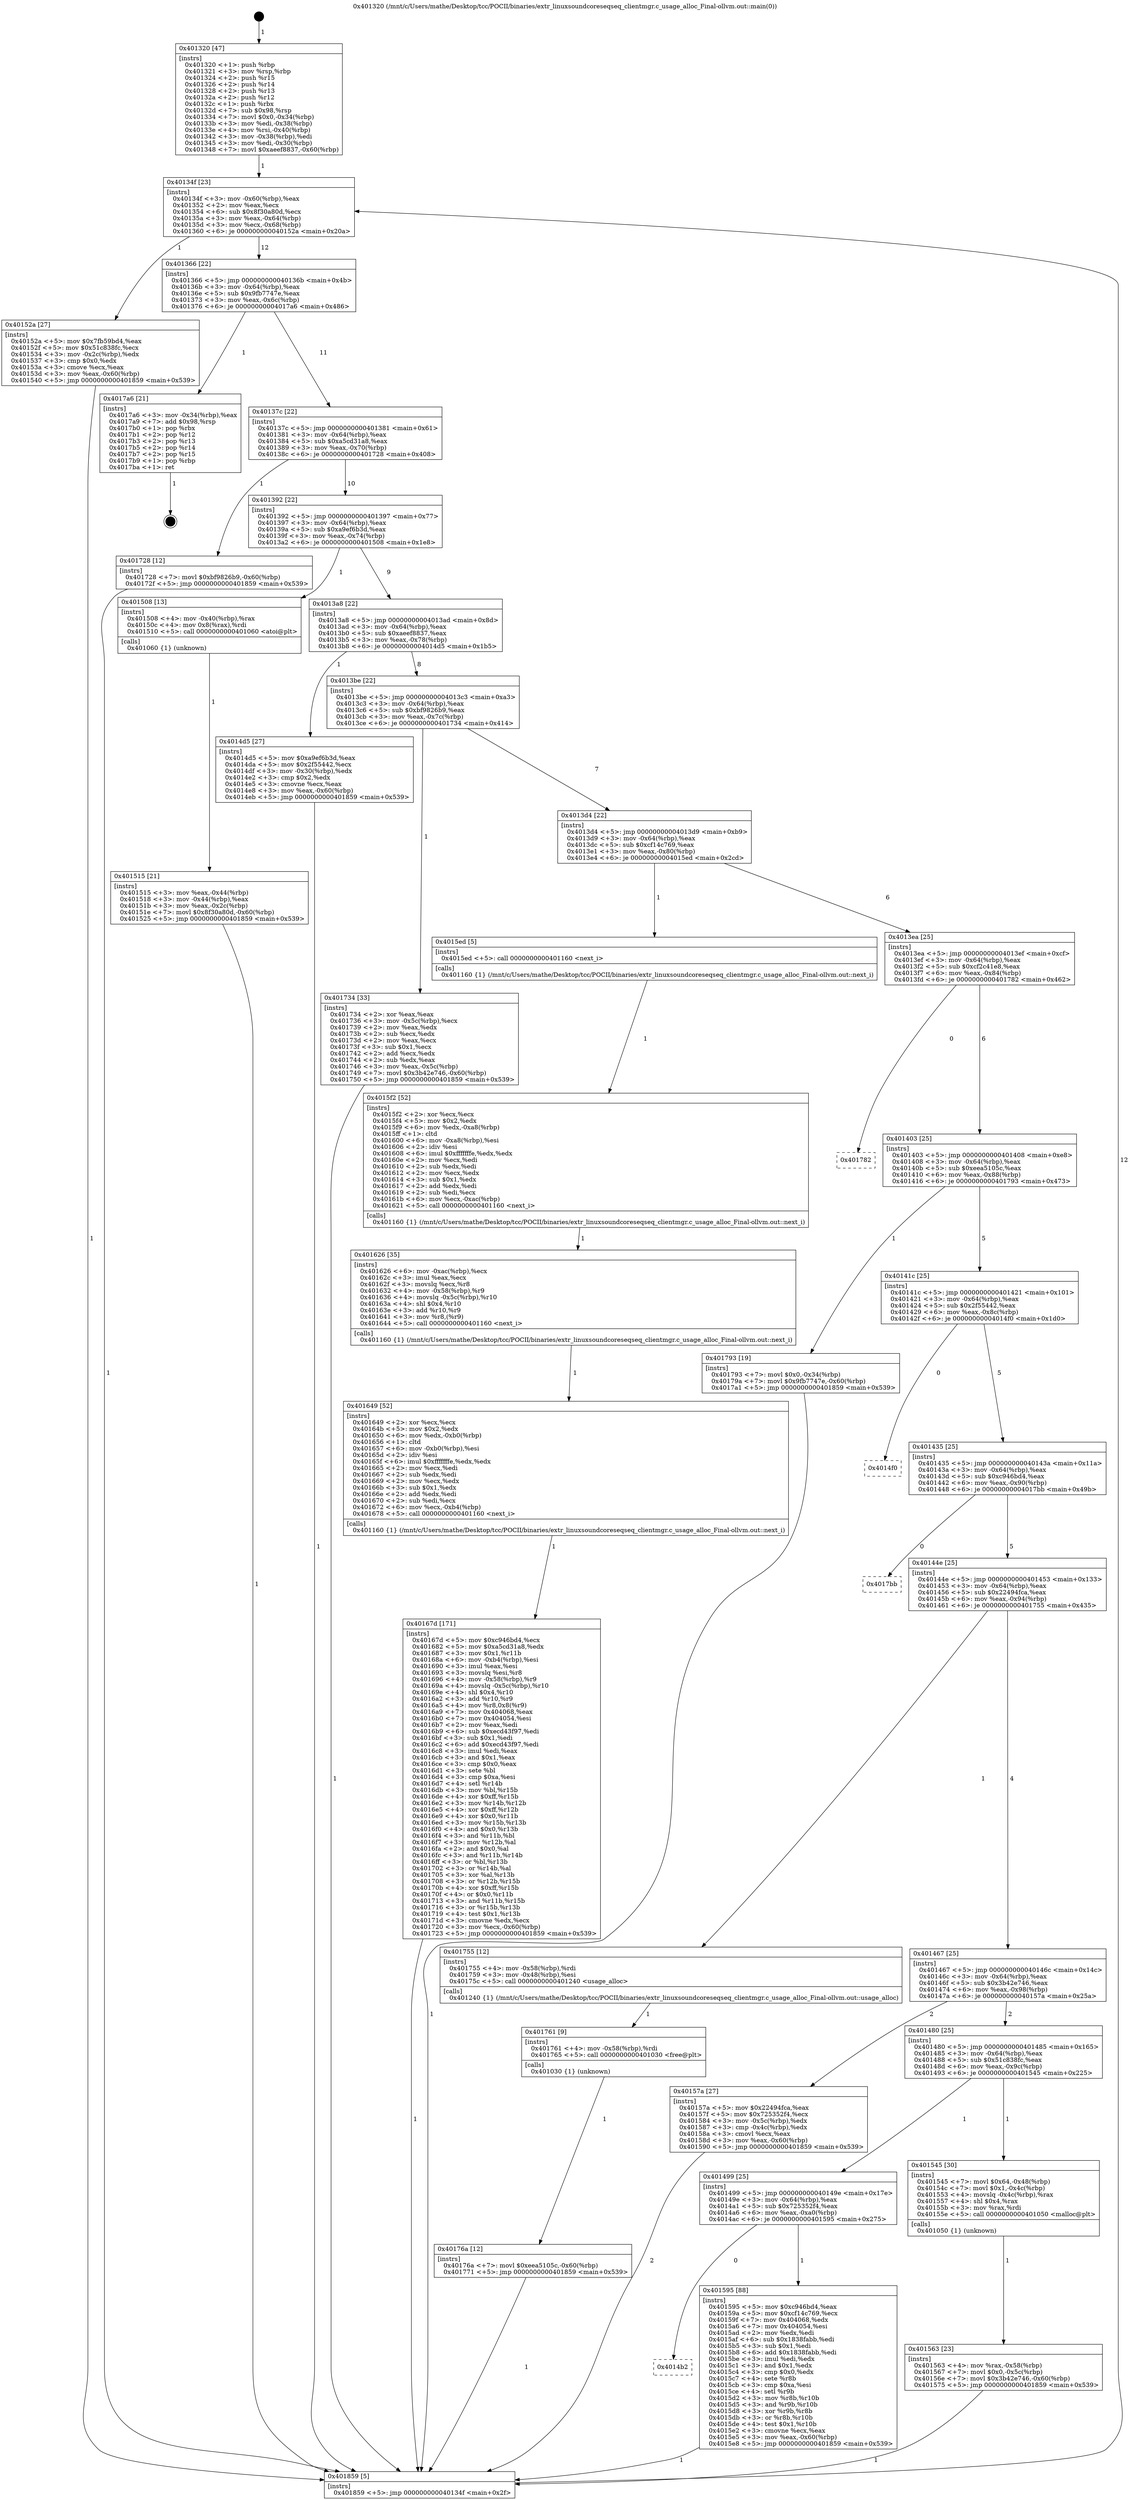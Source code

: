 digraph "0x401320" {
  label = "0x401320 (/mnt/c/Users/mathe/Desktop/tcc/POCII/binaries/extr_linuxsoundcoreseqseq_clientmgr.c_usage_alloc_Final-ollvm.out::main(0))"
  labelloc = "t"
  node[shape=record]

  Entry [label="",width=0.3,height=0.3,shape=circle,fillcolor=black,style=filled]
  "0x40134f" [label="{
     0x40134f [23]\l
     | [instrs]\l
     &nbsp;&nbsp;0x40134f \<+3\>: mov -0x60(%rbp),%eax\l
     &nbsp;&nbsp;0x401352 \<+2\>: mov %eax,%ecx\l
     &nbsp;&nbsp;0x401354 \<+6\>: sub $0x8f30a80d,%ecx\l
     &nbsp;&nbsp;0x40135a \<+3\>: mov %eax,-0x64(%rbp)\l
     &nbsp;&nbsp;0x40135d \<+3\>: mov %ecx,-0x68(%rbp)\l
     &nbsp;&nbsp;0x401360 \<+6\>: je 000000000040152a \<main+0x20a\>\l
  }"]
  "0x40152a" [label="{
     0x40152a [27]\l
     | [instrs]\l
     &nbsp;&nbsp;0x40152a \<+5\>: mov $0x7fb59bd4,%eax\l
     &nbsp;&nbsp;0x40152f \<+5\>: mov $0x51c838fc,%ecx\l
     &nbsp;&nbsp;0x401534 \<+3\>: mov -0x2c(%rbp),%edx\l
     &nbsp;&nbsp;0x401537 \<+3\>: cmp $0x0,%edx\l
     &nbsp;&nbsp;0x40153a \<+3\>: cmove %ecx,%eax\l
     &nbsp;&nbsp;0x40153d \<+3\>: mov %eax,-0x60(%rbp)\l
     &nbsp;&nbsp;0x401540 \<+5\>: jmp 0000000000401859 \<main+0x539\>\l
  }"]
  "0x401366" [label="{
     0x401366 [22]\l
     | [instrs]\l
     &nbsp;&nbsp;0x401366 \<+5\>: jmp 000000000040136b \<main+0x4b\>\l
     &nbsp;&nbsp;0x40136b \<+3\>: mov -0x64(%rbp),%eax\l
     &nbsp;&nbsp;0x40136e \<+5\>: sub $0x9fb7747e,%eax\l
     &nbsp;&nbsp;0x401373 \<+3\>: mov %eax,-0x6c(%rbp)\l
     &nbsp;&nbsp;0x401376 \<+6\>: je 00000000004017a6 \<main+0x486\>\l
  }"]
  Exit [label="",width=0.3,height=0.3,shape=circle,fillcolor=black,style=filled,peripheries=2]
  "0x4017a6" [label="{
     0x4017a6 [21]\l
     | [instrs]\l
     &nbsp;&nbsp;0x4017a6 \<+3\>: mov -0x34(%rbp),%eax\l
     &nbsp;&nbsp;0x4017a9 \<+7\>: add $0x98,%rsp\l
     &nbsp;&nbsp;0x4017b0 \<+1\>: pop %rbx\l
     &nbsp;&nbsp;0x4017b1 \<+2\>: pop %r12\l
     &nbsp;&nbsp;0x4017b3 \<+2\>: pop %r13\l
     &nbsp;&nbsp;0x4017b5 \<+2\>: pop %r14\l
     &nbsp;&nbsp;0x4017b7 \<+2\>: pop %r15\l
     &nbsp;&nbsp;0x4017b9 \<+1\>: pop %rbp\l
     &nbsp;&nbsp;0x4017ba \<+1\>: ret\l
  }"]
  "0x40137c" [label="{
     0x40137c [22]\l
     | [instrs]\l
     &nbsp;&nbsp;0x40137c \<+5\>: jmp 0000000000401381 \<main+0x61\>\l
     &nbsp;&nbsp;0x401381 \<+3\>: mov -0x64(%rbp),%eax\l
     &nbsp;&nbsp;0x401384 \<+5\>: sub $0xa5cd31a8,%eax\l
     &nbsp;&nbsp;0x401389 \<+3\>: mov %eax,-0x70(%rbp)\l
     &nbsp;&nbsp;0x40138c \<+6\>: je 0000000000401728 \<main+0x408\>\l
  }"]
  "0x40176a" [label="{
     0x40176a [12]\l
     | [instrs]\l
     &nbsp;&nbsp;0x40176a \<+7\>: movl $0xeea5105c,-0x60(%rbp)\l
     &nbsp;&nbsp;0x401771 \<+5\>: jmp 0000000000401859 \<main+0x539\>\l
  }"]
  "0x401728" [label="{
     0x401728 [12]\l
     | [instrs]\l
     &nbsp;&nbsp;0x401728 \<+7\>: movl $0xbf9826b9,-0x60(%rbp)\l
     &nbsp;&nbsp;0x40172f \<+5\>: jmp 0000000000401859 \<main+0x539\>\l
  }"]
  "0x401392" [label="{
     0x401392 [22]\l
     | [instrs]\l
     &nbsp;&nbsp;0x401392 \<+5\>: jmp 0000000000401397 \<main+0x77\>\l
     &nbsp;&nbsp;0x401397 \<+3\>: mov -0x64(%rbp),%eax\l
     &nbsp;&nbsp;0x40139a \<+5\>: sub $0xa9ef6b3d,%eax\l
     &nbsp;&nbsp;0x40139f \<+3\>: mov %eax,-0x74(%rbp)\l
     &nbsp;&nbsp;0x4013a2 \<+6\>: je 0000000000401508 \<main+0x1e8\>\l
  }"]
  "0x401761" [label="{
     0x401761 [9]\l
     | [instrs]\l
     &nbsp;&nbsp;0x401761 \<+4\>: mov -0x58(%rbp),%rdi\l
     &nbsp;&nbsp;0x401765 \<+5\>: call 0000000000401030 \<free@plt\>\l
     | [calls]\l
     &nbsp;&nbsp;0x401030 \{1\} (unknown)\l
  }"]
  "0x401508" [label="{
     0x401508 [13]\l
     | [instrs]\l
     &nbsp;&nbsp;0x401508 \<+4\>: mov -0x40(%rbp),%rax\l
     &nbsp;&nbsp;0x40150c \<+4\>: mov 0x8(%rax),%rdi\l
     &nbsp;&nbsp;0x401510 \<+5\>: call 0000000000401060 \<atoi@plt\>\l
     | [calls]\l
     &nbsp;&nbsp;0x401060 \{1\} (unknown)\l
  }"]
  "0x4013a8" [label="{
     0x4013a8 [22]\l
     | [instrs]\l
     &nbsp;&nbsp;0x4013a8 \<+5\>: jmp 00000000004013ad \<main+0x8d\>\l
     &nbsp;&nbsp;0x4013ad \<+3\>: mov -0x64(%rbp),%eax\l
     &nbsp;&nbsp;0x4013b0 \<+5\>: sub $0xaeef8837,%eax\l
     &nbsp;&nbsp;0x4013b5 \<+3\>: mov %eax,-0x78(%rbp)\l
     &nbsp;&nbsp;0x4013b8 \<+6\>: je 00000000004014d5 \<main+0x1b5\>\l
  }"]
  "0x40167d" [label="{
     0x40167d [171]\l
     | [instrs]\l
     &nbsp;&nbsp;0x40167d \<+5\>: mov $0xc946bd4,%ecx\l
     &nbsp;&nbsp;0x401682 \<+5\>: mov $0xa5cd31a8,%edx\l
     &nbsp;&nbsp;0x401687 \<+3\>: mov $0x1,%r11b\l
     &nbsp;&nbsp;0x40168a \<+6\>: mov -0xb4(%rbp),%esi\l
     &nbsp;&nbsp;0x401690 \<+3\>: imul %eax,%esi\l
     &nbsp;&nbsp;0x401693 \<+3\>: movslq %esi,%r8\l
     &nbsp;&nbsp;0x401696 \<+4\>: mov -0x58(%rbp),%r9\l
     &nbsp;&nbsp;0x40169a \<+4\>: movslq -0x5c(%rbp),%r10\l
     &nbsp;&nbsp;0x40169e \<+4\>: shl $0x4,%r10\l
     &nbsp;&nbsp;0x4016a2 \<+3\>: add %r10,%r9\l
     &nbsp;&nbsp;0x4016a5 \<+4\>: mov %r8,0x8(%r9)\l
     &nbsp;&nbsp;0x4016a9 \<+7\>: mov 0x404068,%eax\l
     &nbsp;&nbsp;0x4016b0 \<+7\>: mov 0x404054,%esi\l
     &nbsp;&nbsp;0x4016b7 \<+2\>: mov %eax,%edi\l
     &nbsp;&nbsp;0x4016b9 \<+6\>: sub $0xecd43f97,%edi\l
     &nbsp;&nbsp;0x4016bf \<+3\>: sub $0x1,%edi\l
     &nbsp;&nbsp;0x4016c2 \<+6\>: add $0xecd43f97,%edi\l
     &nbsp;&nbsp;0x4016c8 \<+3\>: imul %edi,%eax\l
     &nbsp;&nbsp;0x4016cb \<+3\>: and $0x1,%eax\l
     &nbsp;&nbsp;0x4016ce \<+3\>: cmp $0x0,%eax\l
     &nbsp;&nbsp;0x4016d1 \<+3\>: sete %bl\l
     &nbsp;&nbsp;0x4016d4 \<+3\>: cmp $0xa,%esi\l
     &nbsp;&nbsp;0x4016d7 \<+4\>: setl %r14b\l
     &nbsp;&nbsp;0x4016db \<+3\>: mov %bl,%r15b\l
     &nbsp;&nbsp;0x4016de \<+4\>: xor $0xff,%r15b\l
     &nbsp;&nbsp;0x4016e2 \<+3\>: mov %r14b,%r12b\l
     &nbsp;&nbsp;0x4016e5 \<+4\>: xor $0xff,%r12b\l
     &nbsp;&nbsp;0x4016e9 \<+4\>: xor $0x0,%r11b\l
     &nbsp;&nbsp;0x4016ed \<+3\>: mov %r15b,%r13b\l
     &nbsp;&nbsp;0x4016f0 \<+4\>: and $0x0,%r13b\l
     &nbsp;&nbsp;0x4016f4 \<+3\>: and %r11b,%bl\l
     &nbsp;&nbsp;0x4016f7 \<+3\>: mov %r12b,%al\l
     &nbsp;&nbsp;0x4016fa \<+2\>: and $0x0,%al\l
     &nbsp;&nbsp;0x4016fc \<+3\>: and %r11b,%r14b\l
     &nbsp;&nbsp;0x4016ff \<+3\>: or %bl,%r13b\l
     &nbsp;&nbsp;0x401702 \<+3\>: or %r14b,%al\l
     &nbsp;&nbsp;0x401705 \<+3\>: xor %al,%r13b\l
     &nbsp;&nbsp;0x401708 \<+3\>: or %r12b,%r15b\l
     &nbsp;&nbsp;0x40170b \<+4\>: xor $0xff,%r15b\l
     &nbsp;&nbsp;0x40170f \<+4\>: or $0x0,%r11b\l
     &nbsp;&nbsp;0x401713 \<+3\>: and %r11b,%r15b\l
     &nbsp;&nbsp;0x401716 \<+3\>: or %r15b,%r13b\l
     &nbsp;&nbsp;0x401719 \<+4\>: test $0x1,%r13b\l
     &nbsp;&nbsp;0x40171d \<+3\>: cmovne %edx,%ecx\l
     &nbsp;&nbsp;0x401720 \<+3\>: mov %ecx,-0x60(%rbp)\l
     &nbsp;&nbsp;0x401723 \<+5\>: jmp 0000000000401859 \<main+0x539\>\l
  }"]
  "0x4014d5" [label="{
     0x4014d5 [27]\l
     | [instrs]\l
     &nbsp;&nbsp;0x4014d5 \<+5\>: mov $0xa9ef6b3d,%eax\l
     &nbsp;&nbsp;0x4014da \<+5\>: mov $0x2f55442,%ecx\l
     &nbsp;&nbsp;0x4014df \<+3\>: mov -0x30(%rbp),%edx\l
     &nbsp;&nbsp;0x4014e2 \<+3\>: cmp $0x2,%edx\l
     &nbsp;&nbsp;0x4014e5 \<+3\>: cmovne %ecx,%eax\l
     &nbsp;&nbsp;0x4014e8 \<+3\>: mov %eax,-0x60(%rbp)\l
     &nbsp;&nbsp;0x4014eb \<+5\>: jmp 0000000000401859 \<main+0x539\>\l
  }"]
  "0x4013be" [label="{
     0x4013be [22]\l
     | [instrs]\l
     &nbsp;&nbsp;0x4013be \<+5\>: jmp 00000000004013c3 \<main+0xa3\>\l
     &nbsp;&nbsp;0x4013c3 \<+3\>: mov -0x64(%rbp),%eax\l
     &nbsp;&nbsp;0x4013c6 \<+5\>: sub $0xbf9826b9,%eax\l
     &nbsp;&nbsp;0x4013cb \<+3\>: mov %eax,-0x7c(%rbp)\l
     &nbsp;&nbsp;0x4013ce \<+6\>: je 0000000000401734 \<main+0x414\>\l
  }"]
  "0x401859" [label="{
     0x401859 [5]\l
     | [instrs]\l
     &nbsp;&nbsp;0x401859 \<+5\>: jmp 000000000040134f \<main+0x2f\>\l
  }"]
  "0x401320" [label="{
     0x401320 [47]\l
     | [instrs]\l
     &nbsp;&nbsp;0x401320 \<+1\>: push %rbp\l
     &nbsp;&nbsp;0x401321 \<+3\>: mov %rsp,%rbp\l
     &nbsp;&nbsp;0x401324 \<+2\>: push %r15\l
     &nbsp;&nbsp;0x401326 \<+2\>: push %r14\l
     &nbsp;&nbsp;0x401328 \<+2\>: push %r13\l
     &nbsp;&nbsp;0x40132a \<+2\>: push %r12\l
     &nbsp;&nbsp;0x40132c \<+1\>: push %rbx\l
     &nbsp;&nbsp;0x40132d \<+7\>: sub $0x98,%rsp\l
     &nbsp;&nbsp;0x401334 \<+7\>: movl $0x0,-0x34(%rbp)\l
     &nbsp;&nbsp;0x40133b \<+3\>: mov %edi,-0x38(%rbp)\l
     &nbsp;&nbsp;0x40133e \<+4\>: mov %rsi,-0x40(%rbp)\l
     &nbsp;&nbsp;0x401342 \<+3\>: mov -0x38(%rbp),%edi\l
     &nbsp;&nbsp;0x401345 \<+3\>: mov %edi,-0x30(%rbp)\l
     &nbsp;&nbsp;0x401348 \<+7\>: movl $0xaeef8837,-0x60(%rbp)\l
  }"]
  "0x401515" [label="{
     0x401515 [21]\l
     | [instrs]\l
     &nbsp;&nbsp;0x401515 \<+3\>: mov %eax,-0x44(%rbp)\l
     &nbsp;&nbsp;0x401518 \<+3\>: mov -0x44(%rbp),%eax\l
     &nbsp;&nbsp;0x40151b \<+3\>: mov %eax,-0x2c(%rbp)\l
     &nbsp;&nbsp;0x40151e \<+7\>: movl $0x8f30a80d,-0x60(%rbp)\l
     &nbsp;&nbsp;0x401525 \<+5\>: jmp 0000000000401859 \<main+0x539\>\l
  }"]
  "0x401649" [label="{
     0x401649 [52]\l
     | [instrs]\l
     &nbsp;&nbsp;0x401649 \<+2\>: xor %ecx,%ecx\l
     &nbsp;&nbsp;0x40164b \<+5\>: mov $0x2,%edx\l
     &nbsp;&nbsp;0x401650 \<+6\>: mov %edx,-0xb0(%rbp)\l
     &nbsp;&nbsp;0x401656 \<+1\>: cltd\l
     &nbsp;&nbsp;0x401657 \<+6\>: mov -0xb0(%rbp),%esi\l
     &nbsp;&nbsp;0x40165d \<+2\>: idiv %esi\l
     &nbsp;&nbsp;0x40165f \<+6\>: imul $0xfffffffe,%edx,%edx\l
     &nbsp;&nbsp;0x401665 \<+2\>: mov %ecx,%edi\l
     &nbsp;&nbsp;0x401667 \<+2\>: sub %edx,%edi\l
     &nbsp;&nbsp;0x401669 \<+2\>: mov %ecx,%edx\l
     &nbsp;&nbsp;0x40166b \<+3\>: sub $0x1,%edx\l
     &nbsp;&nbsp;0x40166e \<+2\>: add %edx,%edi\l
     &nbsp;&nbsp;0x401670 \<+2\>: sub %edi,%ecx\l
     &nbsp;&nbsp;0x401672 \<+6\>: mov %ecx,-0xb4(%rbp)\l
     &nbsp;&nbsp;0x401678 \<+5\>: call 0000000000401160 \<next_i\>\l
     | [calls]\l
     &nbsp;&nbsp;0x401160 \{1\} (/mnt/c/Users/mathe/Desktop/tcc/POCII/binaries/extr_linuxsoundcoreseqseq_clientmgr.c_usage_alloc_Final-ollvm.out::next_i)\l
  }"]
  "0x401734" [label="{
     0x401734 [33]\l
     | [instrs]\l
     &nbsp;&nbsp;0x401734 \<+2\>: xor %eax,%eax\l
     &nbsp;&nbsp;0x401736 \<+3\>: mov -0x5c(%rbp),%ecx\l
     &nbsp;&nbsp;0x401739 \<+2\>: mov %eax,%edx\l
     &nbsp;&nbsp;0x40173b \<+2\>: sub %ecx,%edx\l
     &nbsp;&nbsp;0x40173d \<+2\>: mov %eax,%ecx\l
     &nbsp;&nbsp;0x40173f \<+3\>: sub $0x1,%ecx\l
     &nbsp;&nbsp;0x401742 \<+2\>: add %ecx,%edx\l
     &nbsp;&nbsp;0x401744 \<+2\>: sub %edx,%eax\l
     &nbsp;&nbsp;0x401746 \<+3\>: mov %eax,-0x5c(%rbp)\l
     &nbsp;&nbsp;0x401749 \<+7\>: movl $0x3b42e746,-0x60(%rbp)\l
     &nbsp;&nbsp;0x401750 \<+5\>: jmp 0000000000401859 \<main+0x539\>\l
  }"]
  "0x4013d4" [label="{
     0x4013d4 [22]\l
     | [instrs]\l
     &nbsp;&nbsp;0x4013d4 \<+5\>: jmp 00000000004013d9 \<main+0xb9\>\l
     &nbsp;&nbsp;0x4013d9 \<+3\>: mov -0x64(%rbp),%eax\l
     &nbsp;&nbsp;0x4013dc \<+5\>: sub $0xcf14c769,%eax\l
     &nbsp;&nbsp;0x4013e1 \<+3\>: mov %eax,-0x80(%rbp)\l
     &nbsp;&nbsp;0x4013e4 \<+6\>: je 00000000004015ed \<main+0x2cd\>\l
  }"]
  "0x401626" [label="{
     0x401626 [35]\l
     | [instrs]\l
     &nbsp;&nbsp;0x401626 \<+6\>: mov -0xac(%rbp),%ecx\l
     &nbsp;&nbsp;0x40162c \<+3\>: imul %eax,%ecx\l
     &nbsp;&nbsp;0x40162f \<+3\>: movslq %ecx,%r8\l
     &nbsp;&nbsp;0x401632 \<+4\>: mov -0x58(%rbp),%r9\l
     &nbsp;&nbsp;0x401636 \<+4\>: movslq -0x5c(%rbp),%r10\l
     &nbsp;&nbsp;0x40163a \<+4\>: shl $0x4,%r10\l
     &nbsp;&nbsp;0x40163e \<+3\>: add %r10,%r9\l
     &nbsp;&nbsp;0x401641 \<+3\>: mov %r8,(%r9)\l
     &nbsp;&nbsp;0x401644 \<+5\>: call 0000000000401160 \<next_i\>\l
     | [calls]\l
     &nbsp;&nbsp;0x401160 \{1\} (/mnt/c/Users/mathe/Desktop/tcc/POCII/binaries/extr_linuxsoundcoreseqseq_clientmgr.c_usage_alloc_Final-ollvm.out::next_i)\l
  }"]
  "0x4015ed" [label="{
     0x4015ed [5]\l
     | [instrs]\l
     &nbsp;&nbsp;0x4015ed \<+5\>: call 0000000000401160 \<next_i\>\l
     | [calls]\l
     &nbsp;&nbsp;0x401160 \{1\} (/mnt/c/Users/mathe/Desktop/tcc/POCII/binaries/extr_linuxsoundcoreseqseq_clientmgr.c_usage_alloc_Final-ollvm.out::next_i)\l
  }"]
  "0x4013ea" [label="{
     0x4013ea [25]\l
     | [instrs]\l
     &nbsp;&nbsp;0x4013ea \<+5\>: jmp 00000000004013ef \<main+0xcf\>\l
     &nbsp;&nbsp;0x4013ef \<+3\>: mov -0x64(%rbp),%eax\l
     &nbsp;&nbsp;0x4013f2 \<+5\>: sub $0xcf2c41e8,%eax\l
     &nbsp;&nbsp;0x4013f7 \<+6\>: mov %eax,-0x84(%rbp)\l
     &nbsp;&nbsp;0x4013fd \<+6\>: je 0000000000401782 \<main+0x462\>\l
  }"]
  "0x4015f2" [label="{
     0x4015f2 [52]\l
     | [instrs]\l
     &nbsp;&nbsp;0x4015f2 \<+2\>: xor %ecx,%ecx\l
     &nbsp;&nbsp;0x4015f4 \<+5\>: mov $0x2,%edx\l
     &nbsp;&nbsp;0x4015f9 \<+6\>: mov %edx,-0xa8(%rbp)\l
     &nbsp;&nbsp;0x4015ff \<+1\>: cltd\l
     &nbsp;&nbsp;0x401600 \<+6\>: mov -0xa8(%rbp),%esi\l
     &nbsp;&nbsp;0x401606 \<+2\>: idiv %esi\l
     &nbsp;&nbsp;0x401608 \<+6\>: imul $0xfffffffe,%edx,%edx\l
     &nbsp;&nbsp;0x40160e \<+2\>: mov %ecx,%edi\l
     &nbsp;&nbsp;0x401610 \<+2\>: sub %edx,%edi\l
     &nbsp;&nbsp;0x401612 \<+2\>: mov %ecx,%edx\l
     &nbsp;&nbsp;0x401614 \<+3\>: sub $0x1,%edx\l
     &nbsp;&nbsp;0x401617 \<+2\>: add %edx,%edi\l
     &nbsp;&nbsp;0x401619 \<+2\>: sub %edi,%ecx\l
     &nbsp;&nbsp;0x40161b \<+6\>: mov %ecx,-0xac(%rbp)\l
     &nbsp;&nbsp;0x401621 \<+5\>: call 0000000000401160 \<next_i\>\l
     | [calls]\l
     &nbsp;&nbsp;0x401160 \{1\} (/mnt/c/Users/mathe/Desktop/tcc/POCII/binaries/extr_linuxsoundcoreseqseq_clientmgr.c_usage_alloc_Final-ollvm.out::next_i)\l
  }"]
  "0x401782" [label="{
     0x401782\l
  }", style=dashed]
  "0x401403" [label="{
     0x401403 [25]\l
     | [instrs]\l
     &nbsp;&nbsp;0x401403 \<+5\>: jmp 0000000000401408 \<main+0xe8\>\l
     &nbsp;&nbsp;0x401408 \<+3\>: mov -0x64(%rbp),%eax\l
     &nbsp;&nbsp;0x40140b \<+5\>: sub $0xeea5105c,%eax\l
     &nbsp;&nbsp;0x401410 \<+6\>: mov %eax,-0x88(%rbp)\l
     &nbsp;&nbsp;0x401416 \<+6\>: je 0000000000401793 \<main+0x473\>\l
  }"]
  "0x4014b2" [label="{
     0x4014b2\l
  }", style=dashed]
  "0x401793" [label="{
     0x401793 [19]\l
     | [instrs]\l
     &nbsp;&nbsp;0x401793 \<+7\>: movl $0x0,-0x34(%rbp)\l
     &nbsp;&nbsp;0x40179a \<+7\>: movl $0x9fb7747e,-0x60(%rbp)\l
     &nbsp;&nbsp;0x4017a1 \<+5\>: jmp 0000000000401859 \<main+0x539\>\l
  }"]
  "0x40141c" [label="{
     0x40141c [25]\l
     | [instrs]\l
     &nbsp;&nbsp;0x40141c \<+5\>: jmp 0000000000401421 \<main+0x101\>\l
     &nbsp;&nbsp;0x401421 \<+3\>: mov -0x64(%rbp),%eax\l
     &nbsp;&nbsp;0x401424 \<+5\>: sub $0x2f55442,%eax\l
     &nbsp;&nbsp;0x401429 \<+6\>: mov %eax,-0x8c(%rbp)\l
     &nbsp;&nbsp;0x40142f \<+6\>: je 00000000004014f0 \<main+0x1d0\>\l
  }"]
  "0x401595" [label="{
     0x401595 [88]\l
     | [instrs]\l
     &nbsp;&nbsp;0x401595 \<+5\>: mov $0xc946bd4,%eax\l
     &nbsp;&nbsp;0x40159a \<+5\>: mov $0xcf14c769,%ecx\l
     &nbsp;&nbsp;0x40159f \<+7\>: mov 0x404068,%edx\l
     &nbsp;&nbsp;0x4015a6 \<+7\>: mov 0x404054,%esi\l
     &nbsp;&nbsp;0x4015ad \<+2\>: mov %edx,%edi\l
     &nbsp;&nbsp;0x4015af \<+6\>: sub $0x1838fabb,%edi\l
     &nbsp;&nbsp;0x4015b5 \<+3\>: sub $0x1,%edi\l
     &nbsp;&nbsp;0x4015b8 \<+6\>: add $0x1838fabb,%edi\l
     &nbsp;&nbsp;0x4015be \<+3\>: imul %edi,%edx\l
     &nbsp;&nbsp;0x4015c1 \<+3\>: and $0x1,%edx\l
     &nbsp;&nbsp;0x4015c4 \<+3\>: cmp $0x0,%edx\l
     &nbsp;&nbsp;0x4015c7 \<+4\>: sete %r8b\l
     &nbsp;&nbsp;0x4015cb \<+3\>: cmp $0xa,%esi\l
     &nbsp;&nbsp;0x4015ce \<+4\>: setl %r9b\l
     &nbsp;&nbsp;0x4015d2 \<+3\>: mov %r8b,%r10b\l
     &nbsp;&nbsp;0x4015d5 \<+3\>: and %r9b,%r10b\l
     &nbsp;&nbsp;0x4015d8 \<+3\>: xor %r9b,%r8b\l
     &nbsp;&nbsp;0x4015db \<+3\>: or %r8b,%r10b\l
     &nbsp;&nbsp;0x4015de \<+4\>: test $0x1,%r10b\l
     &nbsp;&nbsp;0x4015e2 \<+3\>: cmovne %ecx,%eax\l
     &nbsp;&nbsp;0x4015e5 \<+3\>: mov %eax,-0x60(%rbp)\l
     &nbsp;&nbsp;0x4015e8 \<+5\>: jmp 0000000000401859 \<main+0x539\>\l
  }"]
  "0x4014f0" [label="{
     0x4014f0\l
  }", style=dashed]
  "0x401435" [label="{
     0x401435 [25]\l
     | [instrs]\l
     &nbsp;&nbsp;0x401435 \<+5\>: jmp 000000000040143a \<main+0x11a\>\l
     &nbsp;&nbsp;0x40143a \<+3\>: mov -0x64(%rbp),%eax\l
     &nbsp;&nbsp;0x40143d \<+5\>: sub $0xc946bd4,%eax\l
     &nbsp;&nbsp;0x401442 \<+6\>: mov %eax,-0x90(%rbp)\l
     &nbsp;&nbsp;0x401448 \<+6\>: je 00000000004017bb \<main+0x49b\>\l
  }"]
  "0x401563" [label="{
     0x401563 [23]\l
     | [instrs]\l
     &nbsp;&nbsp;0x401563 \<+4\>: mov %rax,-0x58(%rbp)\l
     &nbsp;&nbsp;0x401567 \<+7\>: movl $0x0,-0x5c(%rbp)\l
     &nbsp;&nbsp;0x40156e \<+7\>: movl $0x3b42e746,-0x60(%rbp)\l
     &nbsp;&nbsp;0x401575 \<+5\>: jmp 0000000000401859 \<main+0x539\>\l
  }"]
  "0x4017bb" [label="{
     0x4017bb\l
  }", style=dashed]
  "0x40144e" [label="{
     0x40144e [25]\l
     | [instrs]\l
     &nbsp;&nbsp;0x40144e \<+5\>: jmp 0000000000401453 \<main+0x133\>\l
     &nbsp;&nbsp;0x401453 \<+3\>: mov -0x64(%rbp),%eax\l
     &nbsp;&nbsp;0x401456 \<+5\>: sub $0x22494fca,%eax\l
     &nbsp;&nbsp;0x40145b \<+6\>: mov %eax,-0x94(%rbp)\l
     &nbsp;&nbsp;0x401461 \<+6\>: je 0000000000401755 \<main+0x435\>\l
  }"]
  "0x401499" [label="{
     0x401499 [25]\l
     | [instrs]\l
     &nbsp;&nbsp;0x401499 \<+5\>: jmp 000000000040149e \<main+0x17e\>\l
     &nbsp;&nbsp;0x40149e \<+3\>: mov -0x64(%rbp),%eax\l
     &nbsp;&nbsp;0x4014a1 \<+5\>: sub $0x725352f4,%eax\l
     &nbsp;&nbsp;0x4014a6 \<+6\>: mov %eax,-0xa0(%rbp)\l
     &nbsp;&nbsp;0x4014ac \<+6\>: je 0000000000401595 \<main+0x275\>\l
  }"]
  "0x401755" [label="{
     0x401755 [12]\l
     | [instrs]\l
     &nbsp;&nbsp;0x401755 \<+4\>: mov -0x58(%rbp),%rdi\l
     &nbsp;&nbsp;0x401759 \<+3\>: mov -0x48(%rbp),%esi\l
     &nbsp;&nbsp;0x40175c \<+5\>: call 0000000000401240 \<usage_alloc\>\l
     | [calls]\l
     &nbsp;&nbsp;0x401240 \{1\} (/mnt/c/Users/mathe/Desktop/tcc/POCII/binaries/extr_linuxsoundcoreseqseq_clientmgr.c_usage_alloc_Final-ollvm.out::usage_alloc)\l
  }"]
  "0x401467" [label="{
     0x401467 [25]\l
     | [instrs]\l
     &nbsp;&nbsp;0x401467 \<+5\>: jmp 000000000040146c \<main+0x14c\>\l
     &nbsp;&nbsp;0x40146c \<+3\>: mov -0x64(%rbp),%eax\l
     &nbsp;&nbsp;0x40146f \<+5\>: sub $0x3b42e746,%eax\l
     &nbsp;&nbsp;0x401474 \<+6\>: mov %eax,-0x98(%rbp)\l
     &nbsp;&nbsp;0x40147a \<+6\>: je 000000000040157a \<main+0x25a\>\l
  }"]
  "0x401545" [label="{
     0x401545 [30]\l
     | [instrs]\l
     &nbsp;&nbsp;0x401545 \<+7\>: movl $0x64,-0x48(%rbp)\l
     &nbsp;&nbsp;0x40154c \<+7\>: movl $0x1,-0x4c(%rbp)\l
     &nbsp;&nbsp;0x401553 \<+4\>: movslq -0x4c(%rbp),%rax\l
     &nbsp;&nbsp;0x401557 \<+4\>: shl $0x4,%rax\l
     &nbsp;&nbsp;0x40155b \<+3\>: mov %rax,%rdi\l
     &nbsp;&nbsp;0x40155e \<+5\>: call 0000000000401050 \<malloc@plt\>\l
     | [calls]\l
     &nbsp;&nbsp;0x401050 \{1\} (unknown)\l
  }"]
  "0x40157a" [label="{
     0x40157a [27]\l
     | [instrs]\l
     &nbsp;&nbsp;0x40157a \<+5\>: mov $0x22494fca,%eax\l
     &nbsp;&nbsp;0x40157f \<+5\>: mov $0x725352f4,%ecx\l
     &nbsp;&nbsp;0x401584 \<+3\>: mov -0x5c(%rbp),%edx\l
     &nbsp;&nbsp;0x401587 \<+3\>: cmp -0x4c(%rbp),%edx\l
     &nbsp;&nbsp;0x40158a \<+3\>: cmovl %ecx,%eax\l
     &nbsp;&nbsp;0x40158d \<+3\>: mov %eax,-0x60(%rbp)\l
     &nbsp;&nbsp;0x401590 \<+5\>: jmp 0000000000401859 \<main+0x539\>\l
  }"]
  "0x401480" [label="{
     0x401480 [25]\l
     | [instrs]\l
     &nbsp;&nbsp;0x401480 \<+5\>: jmp 0000000000401485 \<main+0x165\>\l
     &nbsp;&nbsp;0x401485 \<+3\>: mov -0x64(%rbp),%eax\l
     &nbsp;&nbsp;0x401488 \<+5\>: sub $0x51c838fc,%eax\l
     &nbsp;&nbsp;0x40148d \<+6\>: mov %eax,-0x9c(%rbp)\l
     &nbsp;&nbsp;0x401493 \<+6\>: je 0000000000401545 \<main+0x225\>\l
  }"]
  Entry -> "0x401320" [label=" 1"]
  "0x40134f" -> "0x40152a" [label=" 1"]
  "0x40134f" -> "0x401366" [label=" 12"]
  "0x4017a6" -> Exit [label=" 1"]
  "0x401366" -> "0x4017a6" [label=" 1"]
  "0x401366" -> "0x40137c" [label=" 11"]
  "0x401793" -> "0x401859" [label=" 1"]
  "0x40137c" -> "0x401728" [label=" 1"]
  "0x40137c" -> "0x401392" [label=" 10"]
  "0x40176a" -> "0x401859" [label=" 1"]
  "0x401392" -> "0x401508" [label=" 1"]
  "0x401392" -> "0x4013a8" [label=" 9"]
  "0x401761" -> "0x40176a" [label=" 1"]
  "0x4013a8" -> "0x4014d5" [label=" 1"]
  "0x4013a8" -> "0x4013be" [label=" 8"]
  "0x4014d5" -> "0x401859" [label=" 1"]
  "0x401320" -> "0x40134f" [label=" 1"]
  "0x401859" -> "0x40134f" [label=" 12"]
  "0x401508" -> "0x401515" [label=" 1"]
  "0x401515" -> "0x401859" [label=" 1"]
  "0x40152a" -> "0x401859" [label=" 1"]
  "0x401755" -> "0x401761" [label=" 1"]
  "0x4013be" -> "0x401734" [label=" 1"]
  "0x4013be" -> "0x4013d4" [label=" 7"]
  "0x401734" -> "0x401859" [label=" 1"]
  "0x4013d4" -> "0x4015ed" [label=" 1"]
  "0x4013d4" -> "0x4013ea" [label=" 6"]
  "0x401728" -> "0x401859" [label=" 1"]
  "0x4013ea" -> "0x401782" [label=" 0"]
  "0x4013ea" -> "0x401403" [label=" 6"]
  "0x40167d" -> "0x401859" [label=" 1"]
  "0x401403" -> "0x401793" [label=" 1"]
  "0x401403" -> "0x40141c" [label=" 5"]
  "0x401649" -> "0x40167d" [label=" 1"]
  "0x40141c" -> "0x4014f0" [label=" 0"]
  "0x40141c" -> "0x401435" [label=" 5"]
  "0x401626" -> "0x401649" [label=" 1"]
  "0x401435" -> "0x4017bb" [label=" 0"]
  "0x401435" -> "0x40144e" [label=" 5"]
  "0x4015ed" -> "0x4015f2" [label=" 1"]
  "0x40144e" -> "0x401755" [label=" 1"]
  "0x40144e" -> "0x401467" [label=" 4"]
  "0x401595" -> "0x401859" [label=" 1"]
  "0x401467" -> "0x40157a" [label=" 2"]
  "0x401467" -> "0x401480" [label=" 2"]
  "0x401499" -> "0x4014b2" [label=" 0"]
  "0x401480" -> "0x401545" [label=" 1"]
  "0x401480" -> "0x401499" [label=" 1"]
  "0x401545" -> "0x401563" [label=" 1"]
  "0x401563" -> "0x401859" [label=" 1"]
  "0x40157a" -> "0x401859" [label=" 2"]
  "0x4015f2" -> "0x401626" [label=" 1"]
  "0x401499" -> "0x401595" [label=" 1"]
}
